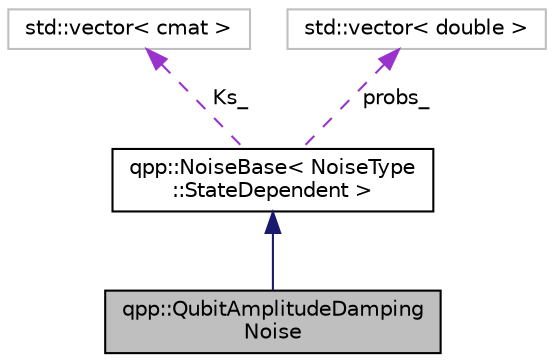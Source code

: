 digraph "qpp::QubitAmplitudeDampingNoise"
{
  edge [fontname="Helvetica",fontsize="10",labelfontname="Helvetica",labelfontsize="10"];
  node [fontname="Helvetica",fontsize="10",shape=record];
  Node2 [label="qpp::QubitAmplitudeDamping\lNoise",height=0.2,width=0.4,color="black", fillcolor="grey75", style="filled", fontcolor="black"];
  Node3 -> Node2 [dir="back",color="midnightblue",fontsize="10",style="solid",fontname="Helvetica"];
  Node3 [label="qpp::NoiseBase\< NoiseType\l::StateDependent \>",height=0.2,width=0.4,color="black", fillcolor="white", style="filled",URL="$classqpp_1_1_noise_base.html"];
  Node4 -> Node3 [dir="back",color="darkorchid3",fontsize="10",style="dashed",label=" Ks_" ,fontname="Helvetica"];
  Node4 [label="std::vector\< cmat \>",height=0.2,width=0.4,color="grey75", fillcolor="white", style="filled"];
  Node5 -> Node3 [dir="back",color="darkorchid3",fontsize="10",style="dashed",label=" probs_" ,fontname="Helvetica"];
  Node5 [label="std::vector\< double \>",height=0.2,width=0.4,color="grey75", fillcolor="white", style="filled"];
}
